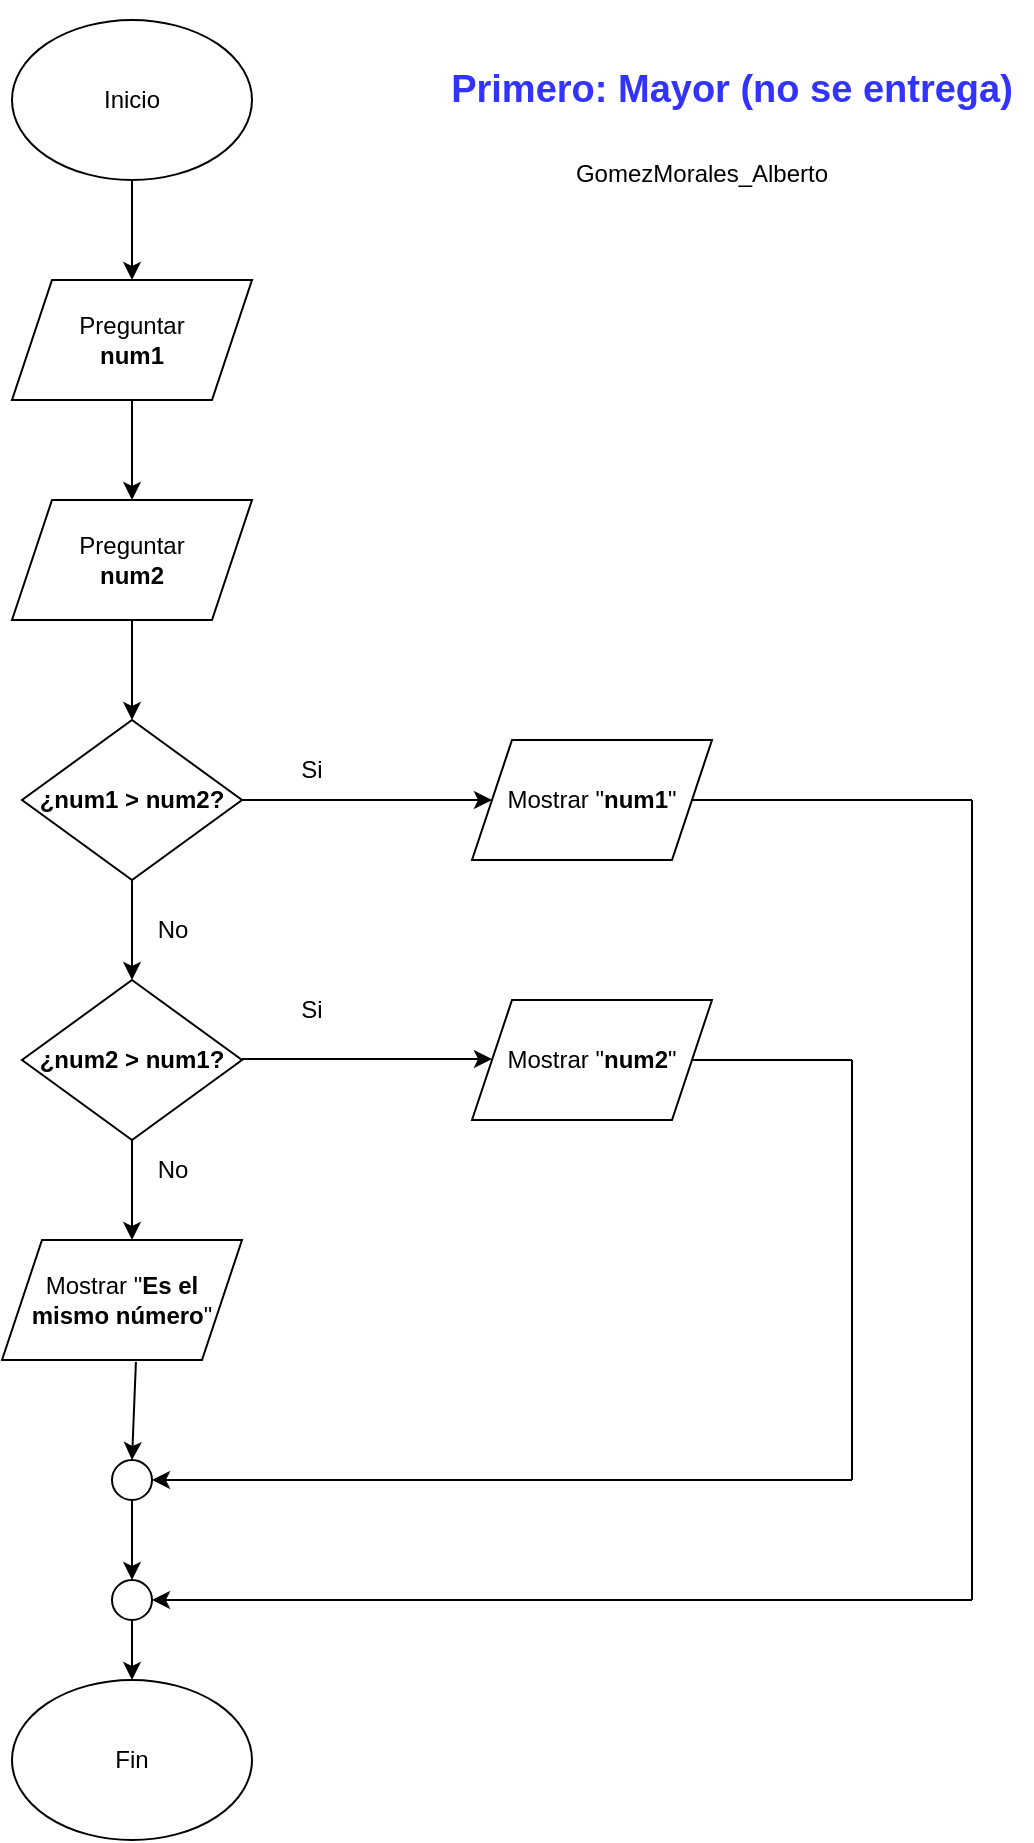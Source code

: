 <mxfile version="20.5.1" type="device"><diagram id="C5RBs43oDa-KdzZeNtuy" name="Page-1"><mxGraphModel dx="1778" dy="953" grid="1" gridSize="10" guides="1" tooltips="1" connect="1" arrows="1" fold="1" page="1" pageScale="1" pageWidth="827" pageHeight="1169" math="0" shadow="0"><root><mxCell id="WIyWlLk6GJQsqaUBKTNV-0"/><mxCell id="WIyWlLk6GJQsqaUBKTNV-1" parent="WIyWlLk6GJQsqaUBKTNV-0"/><mxCell id="kw2dWDG4WKwtmRzdGpw5-0" value="Inicio" style="ellipse;whiteSpace=wrap;html=1;" vertex="1" parent="WIyWlLk6GJQsqaUBKTNV-1"><mxGeometry x="120" y="50" width="120" height="80" as="geometry"/></mxCell><mxCell id="kw2dWDG4WKwtmRzdGpw5-3" value="Preguntar&lt;br&gt;&lt;b&gt;num1&lt;/b&gt;" style="shape=parallelogram;perimeter=parallelogramPerimeter;whiteSpace=wrap;html=1;fixedSize=1;" vertex="1" parent="WIyWlLk6GJQsqaUBKTNV-1"><mxGeometry x="120" y="180" width="120" height="60" as="geometry"/></mxCell><mxCell id="kw2dWDG4WKwtmRzdGpw5-4" value="Preguntar&lt;br&gt;&lt;b&gt;num2&lt;/b&gt;" style="shape=parallelogram;perimeter=parallelogramPerimeter;whiteSpace=wrap;html=1;fixedSize=1;" vertex="1" parent="WIyWlLk6GJQsqaUBKTNV-1"><mxGeometry x="120" y="290" width="120" height="60" as="geometry"/></mxCell><mxCell id="kw2dWDG4WKwtmRzdGpw5-5" value="&lt;b&gt;¿num1 &amp;gt; num2?&lt;/b&gt;" style="rhombus;whiteSpace=wrap;html=1;" vertex="1" parent="WIyWlLk6GJQsqaUBKTNV-1"><mxGeometry x="125" y="400" width="110" height="80" as="geometry"/></mxCell><mxCell id="kw2dWDG4WKwtmRzdGpw5-6" value="" style="endArrow=classic;html=1;rounded=0;exitX=0.5;exitY=1;exitDx=0;exitDy=0;entryX=0.5;entryY=0;entryDx=0;entryDy=0;" edge="1" parent="WIyWlLk6GJQsqaUBKTNV-1" source="kw2dWDG4WKwtmRzdGpw5-3" target="kw2dWDG4WKwtmRzdGpw5-4"><mxGeometry width="50" height="50" relative="1" as="geometry"><mxPoint x="300" y="580" as="sourcePoint"/><mxPoint x="350" y="530" as="targetPoint"/></mxGeometry></mxCell><mxCell id="kw2dWDG4WKwtmRzdGpw5-7" value="" style="endArrow=classic;html=1;rounded=0;exitX=0.5;exitY=1;exitDx=0;exitDy=0;" edge="1" parent="WIyWlLk6GJQsqaUBKTNV-1" source="kw2dWDG4WKwtmRzdGpw5-4" target="kw2dWDG4WKwtmRzdGpw5-5"><mxGeometry width="50" height="50" relative="1" as="geometry"><mxPoint x="300" y="580" as="sourcePoint"/><mxPoint x="350" y="530" as="targetPoint"/></mxGeometry></mxCell><mxCell id="kw2dWDG4WKwtmRzdGpw5-8" value="" style="endArrow=classic;html=1;rounded=0;exitX=0.5;exitY=1;exitDx=0;exitDy=0;" edge="1" parent="WIyWlLk6GJQsqaUBKTNV-1" source="kw2dWDG4WKwtmRzdGpw5-0" target="kw2dWDG4WKwtmRzdGpw5-3"><mxGeometry width="50" height="50" relative="1" as="geometry"><mxPoint x="300" y="380" as="sourcePoint"/><mxPoint x="350" y="330" as="targetPoint"/></mxGeometry></mxCell><mxCell id="kw2dWDG4WKwtmRzdGpw5-9" value="No" style="text;html=1;align=center;verticalAlign=middle;resizable=0;points=[];autosize=1;strokeColor=none;fillColor=none;" vertex="1" parent="WIyWlLk6GJQsqaUBKTNV-1"><mxGeometry x="180" y="490" width="40" height="30" as="geometry"/></mxCell><mxCell id="kw2dWDG4WKwtmRzdGpw5-10" value="" style="endArrow=classic;html=1;rounded=0;exitX=0.5;exitY=1;exitDx=0;exitDy=0;entryX=0.5;entryY=0;entryDx=0;entryDy=0;" edge="1" parent="WIyWlLk6GJQsqaUBKTNV-1" source="kw2dWDG4WKwtmRzdGpw5-5" target="kw2dWDG4WKwtmRzdGpw5-11"><mxGeometry width="50" height="50" relative="1" as="geometry"><mxPoint x="300" y="680" as="sourcePoint"/><mxPoint x="180" y="560" as="targetPoint"/></mxGeometry></mxCell><mxCell id="kw2dWDG4WKwtmRzdGpw5-11" value="&lt;b&gt;¿num2 &amp;gt; num1?&lt;br&gt;&lt;/b&gt;" style="rhombus;whiteSpace=wrap;html=1;" vertex="1" parent="WIyWlLk6GJQsqaUBKTNV-1"><mxGeometry x="125" y="530" width="110" height="80" as="geometry"/></mxCell><mxCell id="kw2dWDG4WKwtmRzdGpw5-12" value="" style="endArrow=classic;html=1;rounded=0;exitX=0.5;exitY=1;exitDx=0;exitDy=0;entryX=0.5;entryY=0;entryDx=0;entryDy=0;" edge="1" parent="WIyWlLk6GJQsqaUBKTNV-1"><mxGeometry width="50" height="50" relative="1" as="geometry"><mxPoint x="180" y="610" as="sourcePoint"/><mxPoint x="180" y="660" as="targetPoint"/></mxGeometry></mxCell><mxCell id="kw2dWDG4WKwtmRzdGpw5-13" value="No" style="text;html=1;align=center;verticalAlign=middle;resizable=0;points=[];autosize=1;strokeColor=none;fillColor=none;" vertex="1" parent="WIyWlLk6GJQsqaUBKTNV-1"><mxGeometry x="180" y="610" width="40" height="30" as="geometry"/></mxCell><mxCell id="kw2dWDG4WKwtmRzdGpw5-16" value="" style="endArrow=classic;html=1;rounded=0;exitX=1;exitY=0.5;exitDx=0;exitDy=0;" edge="1" parent="WIyWlLk6GJQsqaUBKTNV-1" source="kw2dWDG4WKwtmRzdGpw5-5"><mxGeometry width="50" height="50" relative="1" as="geometry"><mxPoint x="300" y="580" as="sourcePoint"/><mxPoint x="360" y="440" as="targetPoint"/></mxGeometry></mxCell><mxCell id="kw2dWDG4WKwtmRzdGpw5-17" value="Si" style="text;html=1;strokeColor=none;fillColor=none;align=center;verticalAlign=middle;whiteSpace=wrap;rounded=0;" vertex="1" parent="WIyWlLk6GJQsqaUBKTNV-1"><mxGeometry x="240" y="410" width="60" height="30" as="geometry"/></mxCell><mxCell id="kw2dWDG4WKwtmRzdGpw5-18" value="Si" style="text;html=1;strokeColor=none;fillColor=none;align=center;verticalAlign=middle;whiteSpace=wrap;rounded=0;" vertex="1" parent="WIyWlLk6GJQsqaUBKTNV-1"><mxGeometry x="240" y="530" width="60" height="30" as="geometry"/></mxCell><mxCell id="kw2dWDG4WKwtmRzdGpw5-19" value="" style="endArrow=classic;html=1;rounded=0;exitX=1;exitY=0.5;exitDx=0;exitDy=0;" edge="1" parent="WIyWlLk6GJQsqaUBKTNV-1"><mxGeometry width="50" height="50" relative="1" as="geometry"><mxPoint x="235" y="569.5" as="sourcePoint"/><mxPoint x="360" y="569.5" as="targetPoint"/></mxGeometry></mxCell><mxCell id="kw2dWDG4WKwtmRzdGpw5-20" value="Mostrar &quot;&lt;b&gt;Es el mismo número&lt;/b&gt;&quot;" style="shape=parallelogram;perimeter=parallelogramPerimeter;whiteSpace=wrap;html=1;fixedSize=1;" vertex="1" parent="WIyWlLk6GJQsqaUBKTNV-1"><mxGeometry x="115" y="660" width="120" height="60" as="geometry"/></mxCell><mxCell id="kw2dWDG4WKwtmRzdGpw5-21" value="Mostrar &quot;&lt;b&gt;num1&lt;/b&gt;&quot;" style="shape=parallelogram;perimeter=parallelogramPerimeter;whiteSpace=wrap;html=1;fixedSize=1;" vertex="1" parent="WIyWlLk6GJQsqaUBKTNV-1"><mxGeometry x="350" y="410" width="120" height="60" as="geometry"/></mxCell><mxCell id="kw2dWDG4WKwtmRzdGpw5-22" value="Mostrar &quot;&lt;b&gt;num2&lt;/b&gt;&quot;" style="shape=parallelogram;perimeter=parallelogramPerimeter;whiteSpace=wrap;html=1;fixedSize=1;" vertex="1" parent="WIyWlLk6GJQsqaUBKTNV-1"><mxGeometry x="350" y="540" width="120" height="60" as="geometry"/></mxCell><mxCell id="kw2dWDG4WKwtmRzdGpw5-23" value="" style="ellipse;whiteSpace=wrap;html=1;aspect=fixed;" vertex="1" parent="WIyWlLk6GJQsqaUBKTNV-1"><mxGeometry x="170" y="770" width="20" height="20" as="geometry"/></mxCell><mxCell id="kw2dWDG4WKwtmRzdGpw5-24" value="" style="ellipse;whiteSpace=wrap;html=1;aspect=fixed;" vertex="1" parent="WIyWlLk6GJQsqaUBKTNV-1"><mxGeometry x="170" y="830" width="20" height="20" as="geometry"/></mxCell><mxCell id="kw2dWDG4WKwtmRzdGpw5-25" value="" style="endArrow=classic;html=1;rounded=0;exitX=0.558;exitY=1.017;exitDx=0;exitDy=0;exitPerimeter=0;entryX=0.5;entryY=0;entryDx=0;entryDy=0;" edge="1" parent="WIyWlLk6GJQsqaUBKTNV-1" source="kw2dWDG4WKwtmRzdGpw5-20" target="kw2dWDG4WKwtmRzdGpw5-23"><mxGeometry width="50" height="50" relative="1" as="geometry"><mxPoint x="300" y="670" as="sourcePoint"/><mxPoint x="350" y="620" as="targetPoint"/></mxGeometry></mxCell><mxCell id="kw2dWDG4WKwtmRzdGpw5-26" value="" style="endArrow=classic;html=1;rounded=0;exitX=0.5;exitY=1;exitDx=0;exitDy=0;entryX=0.5;entryY=0;entryDx=0;entryDy=0;" edge="1" parent="WIyWlLk6GJQsqaUBKTNV-1" source="kw2dWDG4WKwtmRzdGpw5-23" target="kw2dWDG4WKwtmRzdGpw5-24"><mxGeometry width="50" height="50" relative="1" as="geometry"><mxPoint x="300" y="670" as="sourcePoint"/><mxPoint x="350" y="620" as="targetPoint"/></mxGeometry></mxCell><mxCell id="kw2dWDG4WKwtmRzdGpw5-27" value="" style="endArrow=none;html=1;rounded=0;exitX=1;exitY=0.5;exitDx=0;exitDy=0;" edge="1" parent="WIyWlLk6GJQsqaUBKTNV-1" source="kw2dWDG4WKwtmRzdGpw5-21"><mxGeometry width="50" height="50" relative="1" as="geometry"><mxPoint x="540" y="460" as="sourcePoint"/><mxPoint x="600" y="440" as="targetPoint"/></mxGeometry></mxCell><mxCell id="kw2dWDG4WKwtmRzdGpw5-28" value="" style="endArrow=none;html=1;rounded=0;exitX=1;exitY=0.5;exitDx=0;exitDy=0;" edge="1" parent="WIyWlLk6GJQsqaUBKTNV-1" source="kw2dWDG4WKwtmRzdGpw5-22"><mxGeometry width="50" height="50" relative="1" as="geometry"><mxPoint x="480" y="585" as="sourcePoint"/><mxPoint x="540" y="570" as="targetPoint"/></mxGeometry></mxCell><mxCell id="kw2dWDG4WKwtmRzdGpw5-31" value="" style="endArrow=none;html=1;rounded=0;" edge="1" parent="WIyWlLk6GJQsqaUBKTNV-1"><mxGeometry width="50" height="50" relative="1" as="geometry"><mxPoint x="600" y="840" as="sourcePoint"/><mxPoint x="600" y="440" as="targetPoint"/></mxGeometry></mxCell><mxCell id="kw2dWDG4WKwtmRzdGpw5-32" value="" style="endArrow=none;html=1;rounded=0;" edge="1" parent="WIyWlLk6GJQsqaUBKTNV-1"><mxGeometry width="50" height="50" relative="1" as="geometry"><mxPoint x="540" y="780" as="sourcePoint"/><mxPoint x="540" y="570" as="targetPoint"/></mxGeometry></mxCell><mxCell id="kw2dWDG4WKwtmRzdGpw5-35" value="" style="endArrow=classic;html=1;rounded=0;entryX=1;entryY=0.5;entryDx=0;entryDy=0;" edge="1" parent="WIyWlLk6GJQsqaUBKTNV-1" target="kw2dWDG4WKwtmRzdGpw5-23"><mxGeometry width="50" height="50" relative="1" as="geometry"><mxPoint x="540" y="780" as="sourcePoint"/><mxPoint x="410" y="820" as="targetPoint"/></mxGeometry></mxCell><mxCell id="kw2dWDG4WKwtmRzdGpw5-36" value="" style="endArrow=classic;html=1;rounded=0;entryX=1;entryY=0.5;entryDx=0;entryDy=0;" edge="1" parent="WIyWlLk6GJQsqaUBKTNV-1" target="kw2dWDG4WKwtmRzdGpw5-24"><mxGeometry width="50" height="50" relative="1" as="geometry"><mxPoint x="600" y="840" as="sourcePoint"/><mxPoint x="410" y="820" as="targetPoint"/></mxGeometry></mxCell><mxCell id="kw2dWDG4WKwtmRzdGpw5-37" value="" style="endArrow=classic;html=1;rounded=0;exitX=0.5;exitY=1;exitDx=0;exitDy=0;" edge="1" parent="WIyWlLk6GJQsqaUBKTNV-1" source="kw2dWDG4WKwtmRzdGpw5-24"><mxGeometry width="50" height="50" relative="1" as="geometry"><mxPoint x="240" y="770" as="sourcePoint"/><mxPoint x="180" y="880" as="targetPoint"/></mxGeometry></mxCell><mxCell id="kw2dWDG4WKwtmRzdGpw5-38" value="Fin" style="ellipse;whiteSpace=wrap;html=1;" vertex="1" parent="WIyWlLk6GJQsqaUBKTNV-1"><mxGeometry x="120" y="880" width="120" height="80" as="geometry"/></mxCell><mxCell id="kw2dWDG4WKwtmRzdGpw5-41" value="&lt;b&gt;&lt;font color=&quot;#3333ff&quot; style=&quot;font-size: 19px;&quot;&gt;Primero: Mayor (no se entrega)&lt;/font&gt;&lt;/b&gt;" style="text;html=1;strokeColor=none;fillColor=none;align=center;verticalAlign=middle;whiteSpace=wrap;rounded=0;" vertex="1" parent="WIyWlLk6GJQsqaUBKTNV-1"><mxGeometry x="330" y="40" width="300" height="90" as="geometry"/></mxCell><mxCell id="kw2dWDG4WKwtmRzdGpw5-42" value="&lt;font color=&quot;#000000&quot; style=&quot;font-size: 12px;&quot;&gt;GomezMorales_Alberto&lt;/font&gt;" style="text;html=1;strokeColor=none;fillColor=none;align=center;verticalAlign=middle;whiteSpace=wrap;rounded=0;fontSize=19;fontColor=#3333FF;" vertex="1" parent="WIyWlLk6GJQsqaUBKTNV-1"><mxGeometry x="390" y="110" width="150" height="30" as="geometry"/></mxCell></root></mxGraphModel></diagram></mxfile>